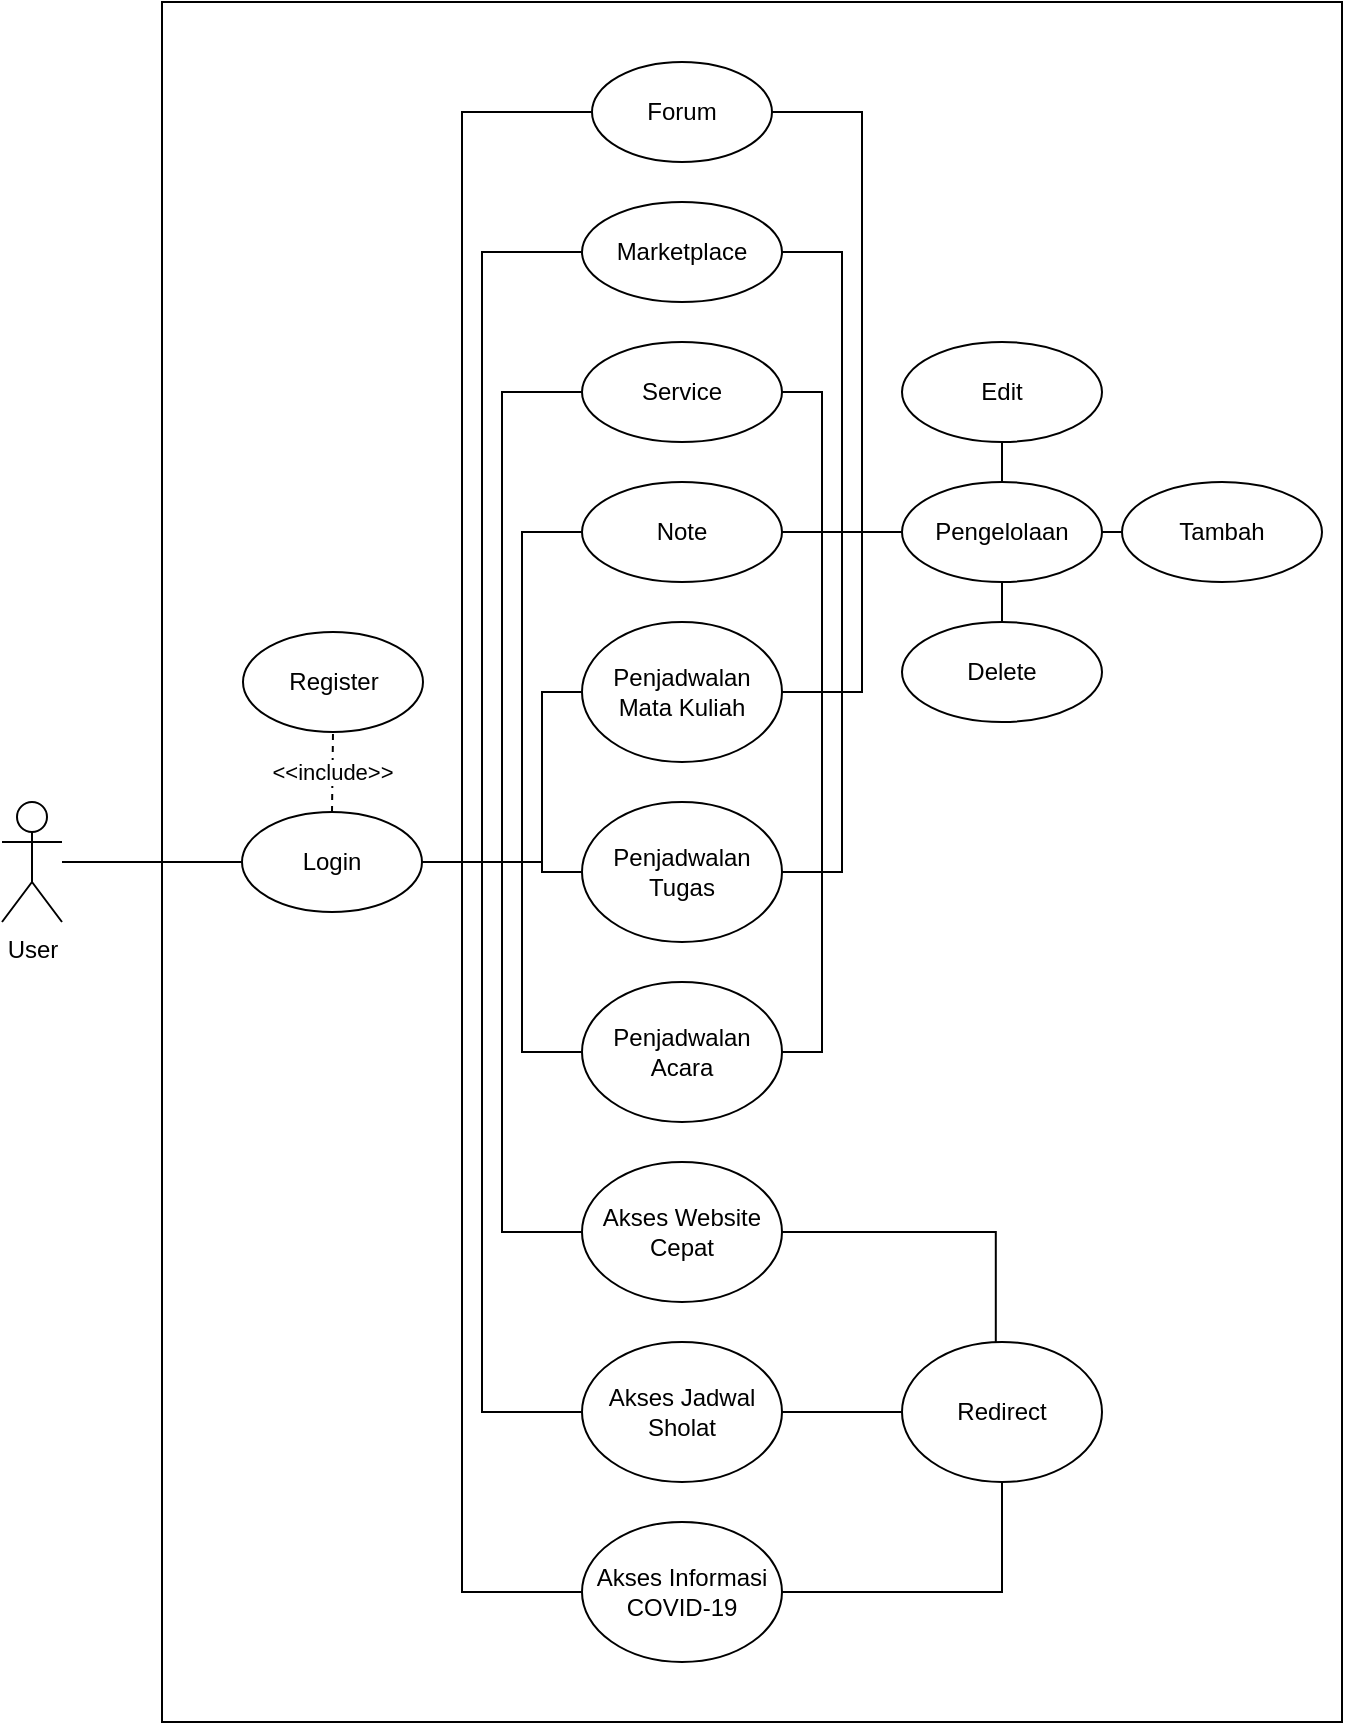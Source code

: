 <mxfile version="20.0.3" type="github">
  <diagram id="cuidMUGQnFR46_Ln-Nmx" name="Page-1">
    <mxGraphModel dx="1738" dy="896" grid="1" gridSize="10" guides="1" tooltips="1" connect="1" arrows="1" fold="1" page="1" pageScale="1" pageWidth="827" pageHeight="1169" math="0" shadow="0">
      <root>
        <mxCell id="0" />
        <mxCell id="1" parent="0" />
        <mxCell id="_36r-6WEK6pU2JLspXlk-4" value="" style="rounded=0;whiteSpace=wrap;html=1;" parent="1" vertex="1">
          <mxGeometry x="110" y="40" width="590" height="860" as="geometry" />
        </mxCell>
        <mxCell id="BX7cTXQAiK-U_rhhYRLj-2" style="edgeStyle=orthogonalEdgeStyle;rounded=0;orthogonalLoop=1;jettySize=auto;html=1;endArrow=none;endFill=0;" edge="1" parent="1" source="_36r-6WEK6pU2JLspXlk-1" target="_36r-6WEK6pU2JLspXlk-25">
          <mxGeometry relative="1" as="geometry" />
        </mxCell>
        <mxCell id="_36r-6WEK6pU2JLspXlk-1" value="User" style="shape=umlActor;verticalLabelPosition=bottom;verticalAlign=top;html=1;outlineConnect=0;" parent="1" vertex="1">
          <mxGeometry x="30" y="440" width="30" height="60" as="geometry" />
        </mxCell>
        <mxCell id="BX7cTXQAiK-U_rhhYRLj-22" style="edgeStyle=orthogonalEdgeStyle;rounded=0;orthogonalLoop=1;jettySize=auto;html=1;entryX=0;entryY=0.5;entryDx=0;entryDy=0;endArrow=none;endFill=0;" edge="1" parent="1" source="_36r-6WEK6pU2JLspXlk-5" target="BX7cTXQAiK-U_rhhYRLj-21">
          <mxGeometry relative="1" as="geometry">
            <Array as="points">
              <mxPoint x="460" y="95" />
              <mxPoint x="460" y="305" />
            </Array>
          </mxGeometry>
        </mxCell>
        <mxCell id="_36r-6WEK6pU2JLspXlk-5" value="Forum" style="ellipse;whiteSpace=wrap;html=1;" parent="1" vertex="1">
          <mxGeometry x="325" y="70" width="90" height="50" as="geometry" />
        </mxCell>
        <mxCell id="BX7cTXQAiK-U_rhhYRLj-23" style="edgeStyle=orthogonalEdgeStyle;rounded=0;orthogonalLoop=1;jettySize=auto;html=1;entryX=0;entryY=0.5;entryDx=0;entryDy=0;endArrow=none;endFill=0;" edge="1" parent="1" source="_36r-6WEK6pU2JLspXlk-6" target="BX7cTXQAiK-U_rhhYRLj-21">
          <mxGeometry relative="1" as="geometry">
            <Array as="points">
              <mxPoint x="450" y="165" />
              <mxPoint x="450" y="305" />
            </Array>
          </mxGeometry>
        </mxCell>
        <mxCell id="_36r-6WEK6pU2JLspXlk-6" value="Marketplace" style="ellipse;whiteSpace=wrap;html=1;" parent="1" vertex="1">
          <mxGeometry x="320" y="140" width="100" height="50" as="geometry" />
        </mxCell>
        <mxCell id="BX7cTXQAiK-U_rhhYRLj-24" style="edgeStyle=orthogonalEdgeStyle;rounded=0;orthogonalLoop=1;jettySize=auto;html=1;entryX=0;entryY=0.5;entryDx=0;entryDy=0;endArrow=none;endFill=0;" edge="1" parent="1" source="_36r-6WEK6pU2JLspXlk-7" target="BX7cTXQAiK-U_rhhYRLj-21">
          <mxGeometry relative="1" as="geometry">
            <Array as="points">
              <mxPoint x="440" y="235" />
              <mxPoint x="440" y="305" />
            </Array>
          </mxGeometry>
        </mxCell>
        <mxCell id="_36r-6WEK6pU2JLspXlk-7" value="Service" style="ellipse;whiteSpace=wrap;html=1;" parent="1" vertex="1">
          <mxGeometry x="320" y="210" width="100" height="50" as="geometry" />
        </mxCell>
        <mxCell id="BX7cTXQAiK-U_rhhYRLj-25" style="edgeStyle=orthogonalEdgeStyle;rounded=0;orthogonalLoop=1;jettySize=auto;html=1;endArrow=none;endFill=0;" edge="1" parent="1" source="_36r-6WEK6pU2JLspXlk-8" target="BX7cTXQAiK-U_rhhYRLj-21">
          <mxGeometry relative="1" as="geometry" />
        </mxCell>
        <mxCell id="_36r-6WEK6pU2JLspXlk-8" value="Note" style="ellipse;whiteSpace=wrap;html=1;" parent="1" vertex="1">
          <mxGeometry x="320" y="280" width="100" height="50" as="geometry" />
        </mxCell>
        <mxCell id="BX7cTXQAiK-U_rhhYRLj-26" style="edgeStyle=orthogonalEdgeStyle;rounded=0;orthogonalLoop=1;jettySize=auto;html=1;entryX=0;entryY=0.5;entryDx=0;entryDy=0;endArrow=none;endFill=0;" edge="1" parent="1" source="_36r-6WEK6pU2JLspXlk-9" target="BX7cTXQAiK-U_rhhYRLj-21">
          <mxGeometry relative="1" as="geometry">
            <Array as="points">
              <mxPoint x="460" y="385" />
              <mxPoint x="460" y="305" />
            </Array>
          </mxGeometry>
        </mxCell>
        <mxCell id="_36r-6WEK6pU2JLspXlk-9" value="Penjadwalan Mata Kuliah" style="ellipse;whiteSpace=wrap;html=1;" parent="1" vertex="1">
          <mxGeometry x="320" y="350" width="100" height="70" as="geometry" />
        </mxCell>
        <mxCell id="BX7cTXQAiK-U_rhhYRLj-27" style="edgeStyle=orthogonalEdgeStyle;rounded=0;orthogonalLoop=1;jettySize=auto;html=1;entryX=0;entryY=0.5;entryDx=0;entryDy=0;endArrow=none;endFill=0;" edge="1" parent="1" source="_36r-6WEK6pU2JLspXlk-10" target="BX7cTXQAiK-U_rhhYRLj-21">
          <mxGeometry relative="1" as="geometry" />
        </mxCell>
        <mxCell id="_36r-6WEK6pU2JLspXlk-10" value="Penjadwalan Tugas" style="ellipse;whiteSpace=wrap;html=1;" parent="1" vertex="1">
          <mxGeometry x="320" y="440" width="100" height="70" as="geometry" />
        </mxCell>
        <mxCell id="BX7cTXQAiK-U_rhhYRLj-28" style="edgeStyle=orthogonalEdgeStyle;rounded=0;orthogonalLoop=1;jettySize=auto;html=1;entryX=0;entryY=0.5;entryDx=0;entryDy=0;endArrow=none;endFill=0;" edge="1" parent="1" source="_36r-6WEK6pU2JLspXlk-11" target="BX7cTXQAiK-U_rhhYRLj-21">
          <mxGeometry relative="1" as="geometry">
            <Array as="points">
              <mxPoint x="440" y="565" />
              <mxPoint x="440" y="305" />
            </Array>
          </mxGeometry>
        </mxCell>
        <mxCell id="_36r-6WEK6pU2JLspXlk-11" value="Penjadwalan Acara" style="ellipse;whiteSpace=wrap;html=1;" parent="1" vertex="1">
          <mxGeometry x="320" y="530" width="100" height="70" as="geometry" />
        </mxCell>
        <mxCell id="BX7cTXQAiK-U_rhhYRLj-19" style="edgeStyle=orthogonalEdgeStyle;rounded=0;orthogonalLoop=1;jettySize=auto;html=1;entryX=0.469;entryY=0.018;entryDx=0;entryDy=0;entryPerimeter=0;endArrow=none;endFill=0;" edge="1" parent="1" source="_36r-6WEK6pU2JLspXlk-12" target="BX7cTXQAiK-U_rhhYRLj-17">
          <mxGeometry relative="1" as="geometry" />
        </mxCell>
        <mxCell id="_36r-6WEK6pU2JLspXlk-12" value="Akses Website Cepat" style="ellipse;whiteSpace=wrap;html=1;" parent="1" vertex="1">
          <mxGeometry x="320" y="620" width="100" height="70" as="geometry" />
        </mxCell>
        <mxCell id="_36r-6WEK6pU2JLspXlk-13" value="Akses Jadwal Sholat" style="ellipse;whiteSpace=wrap;html=1;" parent="1" vertex="1">
          <mxGeometry x="320" y="710" width="100" height="70" as="geometry" />
        </mxCell>
        <mxCell id="BX7cTXQAiK-U_rhhYRLj-20" style="edgeStyle=orthogonalEdgeStyle;rounded=0;orthogonalLoop=1;jettySize=auto;html=1;entryX=0.5;entryY=1;entryDx=0;entryDy=0;endArrow=none;endFill=0;" edge="1" parent="1" source="_36r-6WEK6pU2JLspXlk-14" target="BX7cTXQAiK-U_rhhYRLj-17">
          <mxGeometry relative="1" as="geometry" />
        </mxCell>
        <mxCell id="_36r-6WEK6pU2JLspXlk-14" value="Akses Informasi COVID-19" style="ellipse;whiteSpace=wrap;html=1;" parent="1" vertex="1">
          <mxGeometry x="320" y="800" width="100" height="70" as="geometry" />
        </mxCell>
        <mxCell id="_36r-6WEK6pU2JLspXlk-25" value="Login" style="ellipse;whiteSpace=wrap;html=1;" parent="1" vertex="1">
          <mxGeometry x="150" y="445" width="90" height="50" as="geometry" />
        </mxCell>
        <mxCell id="_36r-6WEK6pU2JLspXlk-54" value="Register" style="ellipse;whiteSpace=wrap;html=1;" parent="1" vertex="1">
          <mxGeometry x="150.5" y="355" width="90" height="50" as="geometry" />
        </mxCell>
        <mxCell id="_36r-6WEK6pU2JLspXlk-55" value="" style="endArrow=none;html=1;rounded=0;dashed=1;exitX=0.5;exitY=0;exitDx=0;exitDy=0;entryX=0.5;entryY=1;entryDx=0;entryDy=0;endFill=0;" parent="1" source="_36r-6WEK6pU2JLspXlk-25" target="_36r-6WEK6pU2JLspXlk-54" edge="1">
          <mxGeometry relative="1" as="geometry">
            <mxPoint x="51.5" y="100.0" as="sourcePoint" />
            <mxPoint x="160" y="485" as="targetPoint" />
          </mxGeometry>
        </mxCell>
        <mxCell id="_36r-6WEK6pU2JLspXlk-56" value="&amp;lt;&amp;lt;include&amp;gt;&amp;gt;" style="edgeLabel;resizable=0;html=1;align=center;verticalAlign=middle;" parent="_36r-6WEK6pU2JLspXlk-55" connectable="0" vertex="1">
          <mxGeometry relative="1" as="geometry" />
        </mxCell>
        <mxCell id="BX7cTXQAiK-U_rhhYRLj-3" style="edgeStyle=orthogonalEdgeStyle;rounded=0;orthogonalLoop=1;jettySize=auto;html=1;endArrow=none;endFill=0;entryX=0;entryY=0.5;entryDx=0;entryDy=0;exitX=1;exitY=0.5;exitDx=0;exitDy=0;" edge="1" parent="1" source="_36r-6WEK6pU2JLspXlk-25" target="_36r-6WEK6pU2JLspXlk-5">
          <mxGeometry relative="1" as="geometry">
            <mxPoint x="70" y="480" as="sourcePoint" />
            <mxPoint x="160" y="480" as="targetPoint" />
            <Array as="points">
              <mxPoint x="260" y="470" />
              <mxPoint x="260" y="95" />
            </Array>
          </mxGeometry>
        </mxCell>
        <mxCell id="BX7cTXQAiK-U_rhhYRLj-5" style="edgeStyle=orthogonalEdgeStyle;rounded=0;orthogonalLoop=1;jettySize=auto;html=1;endArrow=none;endFill=0;entryX=0;entryY=0.5;entryDx=0;entryDy=0;exitX=1;exitY=0.5;exitDx=0;exitDy=0;" edge="1" parent="1" source="_36r-6WEK6pU2JLspXlk-25" target="_36r-6WEK6pU2JLspXlk-6">
          <mxGeometry relative="1" as="geometry">
            <mxPoint x="250" y="480" as="sourcePoint" />
            <mxPoint x="335" y="105" as="targetPoint" />
            <Array as="points">
              <mxPoint x="270" y="470" />
              <mxPoint x="270" y="165" />
            </Array>
          </mxGeometry>
        </mxCell>
        <mxCell id="BX7cTXQAiK-U_rhhYRLj-7" style="edgeStyle=orthogonalEdgeStyle;rounded=0;orthogonalLoop=1;jettySize=auto;html=1;endArrow=none;endFill=0;entryX=0;entryY=0.5;entryDx=0;entryDy=0;exitX=1;exitY=0.5;exitDx=0;exitDy=0;" edge="1" parent="1" source="_36r-6WEK6pU2JLspXlk-25" target="_36r-6WEK6pU2JLspXlk-7">
          <mxGeometry relative="1" as="geometry">
            <mxPoint x="250" y="480" as="sourcePoint" />
            <mxPoint x="330" y="175" as="targetPoint" />
          </mxGeometry>
        </mxCell>
        <mxCell id="BX7cTXQAiK-U_rhhYRLj-8" style="edgeStyle=orthogonalEdgeStyle;rounded=0;orthogonalLoop=1;jettySize=auto;html=1;endArrow=none;endFill=0;entryX=0;entryY=0.5;entryDx=0;entryDy=0;exitX=1;exitY=0.5;exitDx=0;exitDy=0;" edge="1" parent="1" source="_36r-6WEK6pU2JLspXlk-25" target="_36r-6WEK6pU2JLspXlk-8">
          <mxGeometry relative="1" as="geometry">
            <mxPoint x="250" y="480" as="sourcePoint" />
            <mxPoint x="330" y="245" as="targetPoint" />
            <Array as="points">
              <mxPoint x="290" y="470" />
              <mxPoint x="290" y="305" />
            </Array>
          </mxGeometry>
        </mxCell>
        <mxCell id="BX7cTXQAiK-U_rhhYRLj-10" style="edgeStyle=orthogonalEdgeStyle;rounded=0;orthogonalLoop=1;jettySize=auto;html=1;endArrow=none;endFill=0;entryX=0;entryY=0.5;entryDx=0;entryDy=0;exitX=1;exitY=0.5;exitDx=0;exitDy=0;" edge="1" parent="1" source="_36r-6WEK6pU2JLspXlk-25" target="_36r-6WEK6pU2JLspXlk-9">
          <mxGeometry relative="1" as="geometry">
            <mxPoint x="240.5" y="545" as="sourcePoint" />
            <mxPoint x="320.5" y="380" as="targetPoint" />
            <Array as="points">
              <mxPoint x="300" y="470" />
              <mxPoint x="300" y="385" />
            </Array>
          </mxGeometry>
        </mxCell>
        <mxCell id="BX7cTXQAiK-U_rhhYRLj-11" style="edgeStyle=orthogonalEdgeStyle;rounded=0;orthogonalLoop=1;jettySize=auto;html=1;endArrow=none;endFill=0;entryX=0;entryY=0.5;entryDx=0;entryDy=0;exitX=1;exitY=0.5;exitDx=0;exitDy=0;" edge="1" parent="1" source="_36r-6WEK6pU2JLspXlk-25" target="_36r-6WEK6pU2JLspXlk-10">
          <mxGeometry relative="1" as="geometry">
            <mxPoint x="250" y="480" as="sourcePoint" />
            <mxPoint x="330" y="395" as="targetPoint" />
            <Array as="points">
              <mxPoint x="300" y="470" />
              <mxPoint x="300" y="475" />
            </Array>
          </mxGeometry>
        </mxCell>
        <mxCell id="BX7cTXQAiK-U_rhhYRLj-12" style="edgeStyle=orthogonalEdgeStyle;rounded=0;orthogonalLoop=1;jettySize=auto;html=1;endArrow=none;endFill=0;entryX=0;entryY=0.5;entryDx=0;entryDy=0;exitX=1;exitY=0.5;exitDx=0;exitDy=0;" edge="1" parent="1" source="_36r-6WEK6pU2JLspXlk-25" target="_36r-6WEK6pU2JLspXlk-11">
          <mxGeometry relative="1" as="geometry">
            <mxPoint x="220" y="544.96" as="sourcePoint" />
            <mxPoint x="300" y="549.96" as="targetPoint" />
            <Array as="points">
              <mxPoint x="290" y="470" />
              <mxPoint x="290" y="565" />
            </Array>
          </mxGeometry>
        </mxCell>
        <mxCell id="BX7cTXQAiK-U_rhhYRLj-14" style="edgeStyle=orthogonalEdgeStyle;rounded=0;orthogonalLoop=1;jettySize=auto;html=1;endArrow=none;endFill=0;entryX=0;entryY=0.5;entryDx=0;entryDy=0;exitX=1;exitY=0.5;exitDx=0;exitDy=0;" edge="1" parent="1" source="_36r-6WEK6pU2JLspXlk-25" target="_36r-6WEK6pU2JLspXlk-12">
          <mxGeometry relative="1" as="geometry">
            <mxPoint x="250" y="480" as="sourcePoint" />
            <mxPoint x="330" y="575" as="targetPoint" />
          </mxGeometry>
        </mxCell>
        <mxCell id="BX7cTXQAiK-U_rhhYRLj-15" style="edgeStyle=orthogonalEdgeStyle;rounded=0;orthogonalLoop=1;jettySize=auto;html=1;endArrow=none;endFill=0;entryX=0;entryY=0.5;entryDx=0;entryDy=0;exitX=1;exitY=0.5;exitDx=0;exitDy=0;" edge="1" parent="1" source="_36r-6WEK6pU2JLspXlk-25" target="_36r-6WEK6pU2JLspXlk-13">
          <mxGeometry relative="1" as="geometry">
            <mxPoint x="240" y="470" as="sourcePoint" />
            <mxPoint x="330" y="665" as="targetPoint" />
            <Array as="points">
              <mxPoint x="270" y="470" />
              <mxPoint x="270" y="745" />
            </Array>
          </mxGeometry>
        </mxCell>
        <mxCell id="BX7cTXQAiK-U_rhhYRLj-16" style="edgeStyle=orthogonalEdgeStyle;rounded=0;orthogonalLoop=1;jettySize=auto;html=1;endArrow=none;endFill=0;entryX=0;entryY=0.5;entryDx=0;entryDy=0;exitX=1;exitY=0.5;exitDx=0;exitDy=0;" edge="1" parent="1" source="_36r-6WEK6pU2JLspXlk-25" target="_36r-6WEK6pU2JLspXlk-14">
          <mxGeometry relative="1" as="geometry">
            <mxPoint x="250" y="480" as="sourcePoint" />
            <mxPoint x="330" y="755" as="targetPoint" />
            <Array as="points">
              <mxPoint x="260" y="470" />
              <mxPoint x="260" y="835" />
            </Array>
          </mxGeometry>
        </mxCell>
        <mxCell id="BX7cTXQAiK-U_rhhYRLj-17" value="Redirect" style="ellipse;whiteSpace=wrap;html=1;" vertex="1" parent="1">
          <mxGeometry x="480" y="710" width="100" height="70" as="geometry" />
        </mxCell>
        <mxCell id="BX7cTXQAiK-U_rhhYRLj-18" style="edgeStyle=orthogonalEdgeStyle;rounded=0;orthogonalLoop=1;jettySize=auto;html=1;endArrow=none;endFill=0;exitX=1;exitY=0.5;exitDx=0;exitDy=0;" edge="1" parent="1" source="_36r-6WEK6pU2JLspXlk-13" target="BX7cTXQAiK-U_rhhYRLj-17">
          <mxGeometry relative="1" as="geometry">
            <mxPoint x="250" y="480" as="sourcePoint" />
            <mxPoint x="330" y="755" as="targetPoint" />
          </mxGeometry>
        </mxCell>
        <mxCell id="BX7cTXQAiK-U_rhhYRLj-32" style="edgeStyle=orthogonalEdgeStyle;rounded=0;orthogonalLoop=1;jettySize=auto;html=1;exitX=0.5;exitY=0;exitDx=0;exitDy=0;entryX=0.5;entryY=1;entryDx=0;entryDy=0;endArrow=none;endFill=0;" edge="1" parent="1" source="BX7cTXQAiK-U_rhhYRLj-21" target="BX7cTXQAiK-U_rhhYRLj-29">
          <mxGeometry relative="1" as="geometry" />
        </mxCell>
        <mxCell id="BX7cTXQAiK-U_rhhYRLj-33" style="edgeStyle=orthogonalEdgeStyle;rounded=0;orthogonalLoop=1;jettySize=auto;html=1;exitX=1;exitY=0.5;exitDx=0;exitDy=0;entryX=0;entryY=0.5;entryDx=0;entryDy=0;endArrow=none;endFill=0;" edge="1" parent="1" source="BX7cTXQAiK-U_rhhYRLj-21" target="BX7cTXQAiK-U_rhhYRLj-31">
          <mxGeometry relative="1" as="geometry" />
        </mxCell>
        <mxCell id="BX7cTXQAiK-U_rhhYRLj-34" style="edgeStyle=orthogonalEdgeStyle;rounded=0;orthogonalLoop=1;jettySize=auto;html=1;exitX=0.5;exitY=1;exitDx=0;exitDy=0;entryX=0.5;entryY=0;entryDx=0;entryDy=0;endArrow=none;endFill=0;" edge="1" parent="1" source="BX7cTXQAiK-U_rhhYRLj-21" target="BX7cTXQAiK-U_rhhYRLj-30">
          <mxGeometry relative="1" as="geometry" />
        </mxCell>
        <mxCell id="BX7cTXQAiK-U_rhhYRLj-21" value="Pengelolaan" style="ellipse;whiteSpace=wrap;html=1;" vertex="1" parent="1">
          <mxGeometry x="480" y="280" width="100" height="50" as="geometry" />
        </mxCell>
        <mxCell id="BX7cTXQAiK-U_rhhYRLj-29" value="Edit" style="ellipse;whiteSpace=wrap;html=1;" vertex="1" parent="1">
          <mxGeometry x="480" y="210" width="100" height="50" as="geometry" />
        </mxCell>
        <mxCell id="BX7cTXQAiK-U_rhhYRLj-30" value="Delete" style="ellipse;whiteSpace=wrap;html=1;" vertex="1" parent="1">
          <mxGeometry x="480" y="350" width="100" height="50" as="geometry" />
        </mxCell>
        <mxCell id="BX7cTXQAiK-U_rhhYRLj-31" value="Tambah" style="ellipse;whiteSpace=wrap;html=1;" vertex="1" parent="1">
          <mxGeometry x="590" y="280" width="100" height="50" as="geometry" />
        </mxCell>
      </root>
    </mxGraphModel>
  </diagram>
</mxfile>
